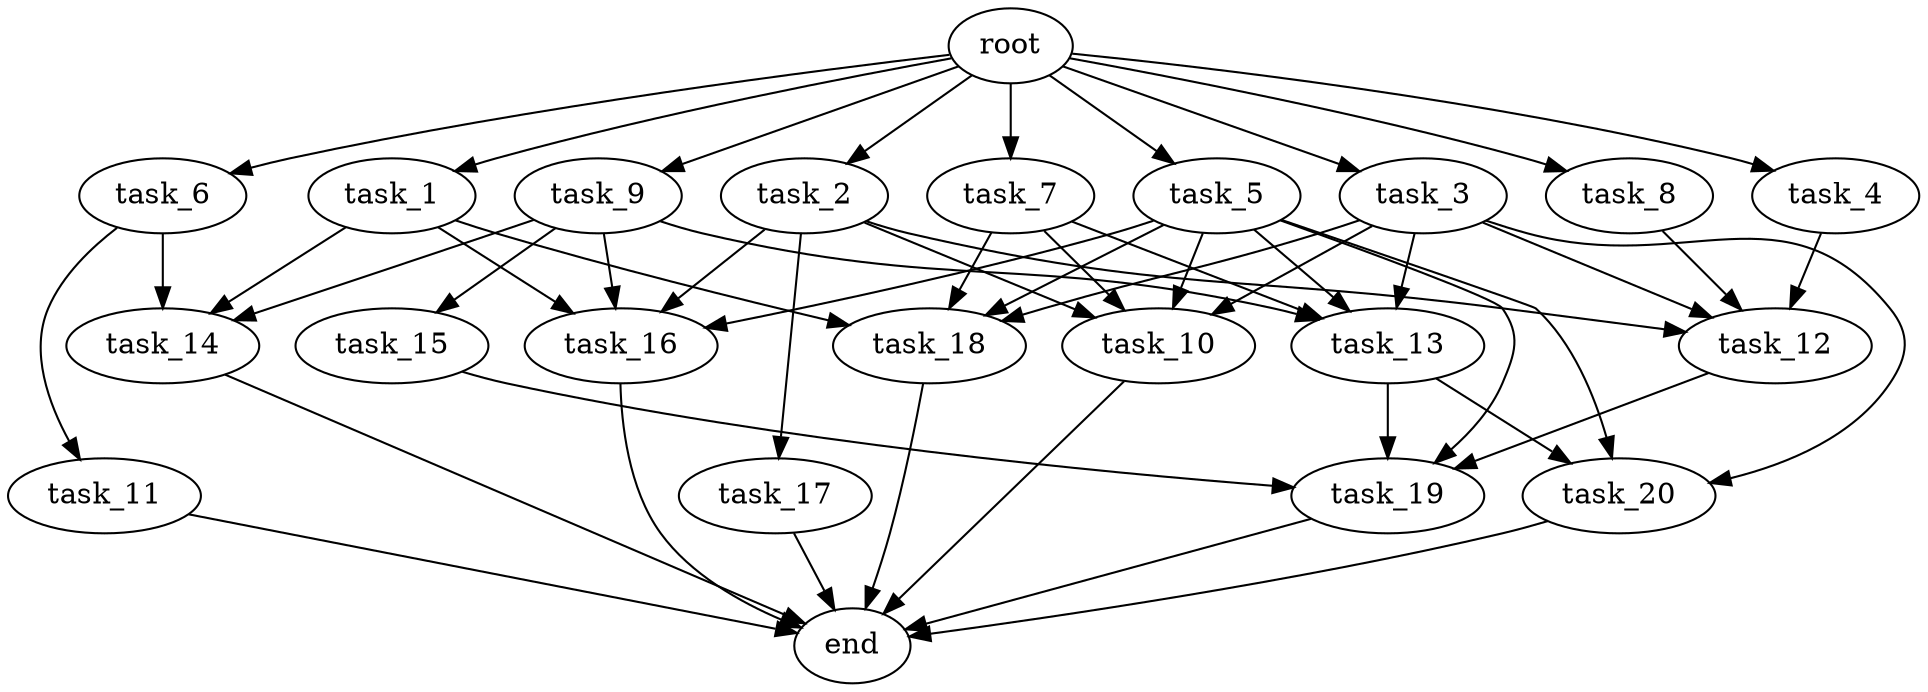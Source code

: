digraph G {
  root [size="0.000000e+00"];
  task_1 [size="8.105095e+09"];
  task_2 [size="8.808592e+10"];
  task_3 [size="7.357872e+10"];
  task_4 [size="5.490619e+09"];
  task_5 [size="9.453277e+10"];
  task_6 [size="6.746855e+10"];
  task_7 [size="8.879891e+10"];
  task_8 [size="1.110554e+10"];
  task_9 [size="3.656543e+10"];
  task_10 [size="6.191715e+10"];
  task_11 [size="3.656346e+10"];
  task_12 [size="1.753499e+10"];
  task_13 [size="5.588346e+10"];
  task_14 [size="6.709921e+09"];
  task_15 [size="7.093662e+10"];
  task_16 [size="2.047921e+10"];
  task_17 [size="9.812535e+10"];
  task_18 [size="2.387088e+10"];
  task_19 [size="1.136463e+10"];
  task_20 [size="4.785456e+10"];
  end [size="0.000000e+00"];

  root -> task_1 [size="1.000000e-12"];
  root -> task_2 [size="1.000000e-12"];
  root -> task_3 [size="1.000000e-12"];
  root -> task_4 [size="1.000000e-12"];
  root -> task_5 [size="1.000000e-12"];
  root -> task_6 [size="1.000000e-12"];
  root -> task_7 [size="1.000000e-12"];
  root -> task_8 [size="1.000000e-12"];
  root -> task_9 [size="1.000000e-12"];
  task_1 -> task_14 [size="2.236640e+07"];
  task_1 -> task_16 [size="5.119803e+07"];
  task_1 -> task_18 [size="5.967721e+07"];
  task_2 -> task_10 [size="1.547929e+08"];
  task_2 -> task_12 [size="4.383747e+07"];
  task_2 -> task_16 [size="5.119803e+07"];
  task_2 -> task_17 [size="9.812535e+08"];
  task_3 -> task_10 [size="1.547929e+08"];
  task_3 -> task_12 [size="4.383747e+07"];
  task_3 -> task_13 [size="1.397086e+08"];
  task_3 -> task_18 [size="5.967721e+07"];
  task_3 -> task_20 [size="1.595152e+08"];
  task_4 -> task_12 [size="4.383747e+07"];
  task_5 -> task_10 [size="1.547929e+08"];
  task_5 -> task_13 [size="1.397086e+08"];
  task_5 -> task_16 [size="5.119803e+07"];
  task_5 -> task_18 [size="5.967721e+07"];
  task_5 -> task_19 [size="2.841158e+07"];
  task_5 -> task_20 [size="1.595152e+08"];
  task_6 -> task_11 [size="3.656346e+08"];
  task_6 -> task_14 [size="2.236640e+07"];
  task_7 -> task_10 [size="1.547929e+08"];
  task_7 -> task_13 [size="1.397086e+08"];
  task_7 -> task_18 [size="5.967721e+07"];
  task_8 -> task_12 [size="4.383747e+07"];
  task_9 -> task_13 [size="1.397086e+08"];
  task_9 -> task_14 [size="2.236640e+07"];
  task_9 -> task_15 [size="7.093662e+08"];
  task_9 -> task_16 [size="5.119803e+07"];
  task_10 -> end [size="1.000000e-12"];
  task_11 -> end [size="1.000000e-12"];
  task_12 -> task_19 [size="2.841158e+07"];
  task_13 -> task_19 [size="2.841158e+07"];
  task_13 -> task_20 [size="1.595152e+08"];
  task_14 -> end [size="1.000000e-12"];
  task_15 -> task_19 [size="2.841158e+07"];
  task_16 -> end [size="1.000000e-12"];
  task_17 -> end [size="1.000000e-12"];
  task_18 -> end [size="1.000000e-12"];
  task_19 -> end [size="1.000000e-12"];
  task_20 -> end [size="1.000000e-12"];
}

